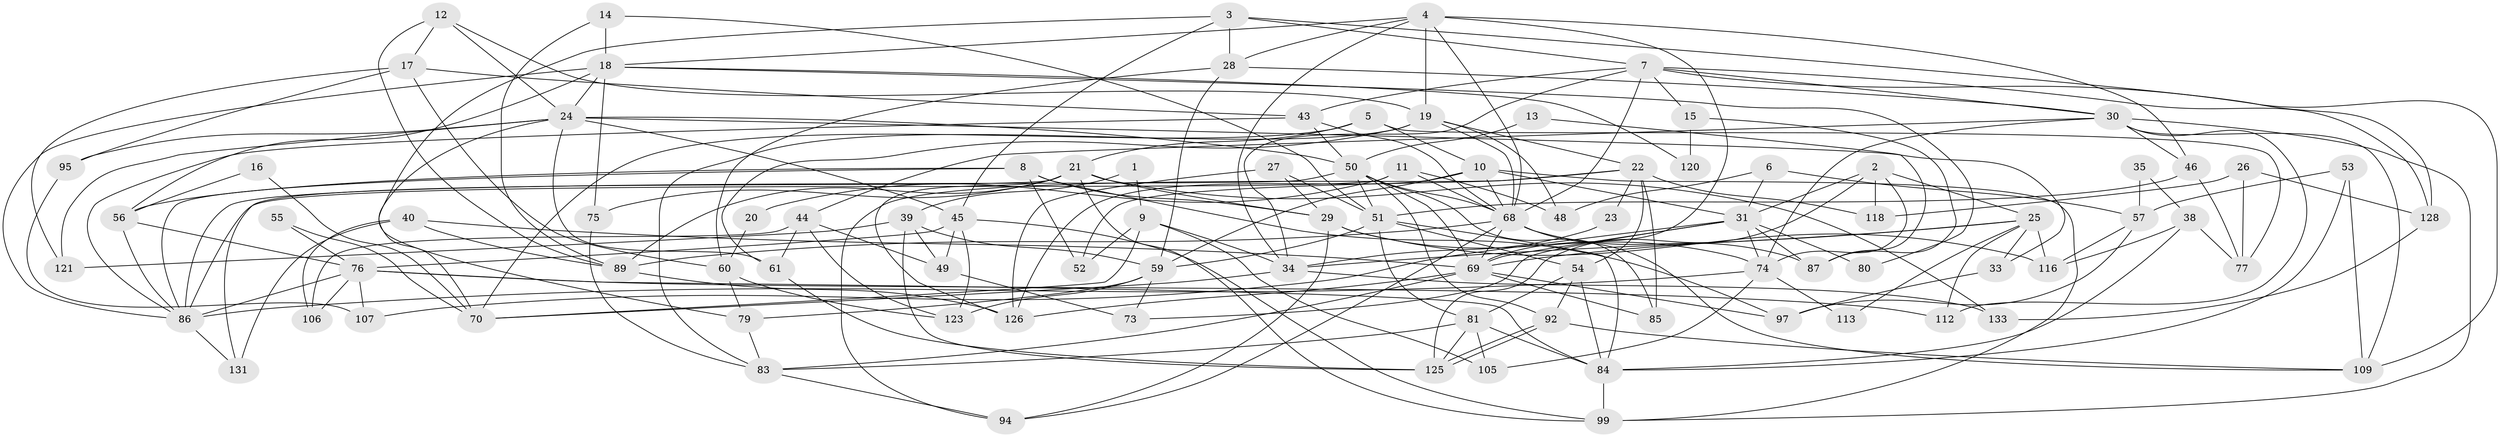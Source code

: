 // Generated by graph-tools (version 1.1) at 2025/23/03/03/25 07:23:58]
// undirected, 92 vertices, 221 edges
graph export_dot {
graph [start="1"]
  node [color=gray90,style=filled];
  1;
  2 [super="+62"];
  3 [super="+36"];
  4 [super="+37"];
  5;
  6 [super="+96"];
  7 [super="+58"];
  8 [super="+129"];
  9 [super="+42"];
  10 [super="+103"];
  11;
  12;
  13;
  14 [super="+71"];
  15;
  16;
  17 [super="+93"];
  18 [super="+115"];
  19 [super="+32"];
  20;
  21 [super="+66"];
  22 [super="+72"];
  23;
  24 [super="+117"];
  25 [super="+41"];
  26;
  27;
  28;
  29 [super="+124"];
  30 [super="+114"];
  31 [super="+88"];
  33;
  34 [super="+108"];
  35;
  38;
  39 [super="+64"];
  40;
  43 [super="+82"];
  44 [super="+65"];
  45 [super="+47"];
  46 [super="+111"];
  48;
  49;
  50 [super="+132"];
  51 [super="+104"];
  52;
  53;
  54;
  55;
  56;
  57;
  59 [super="+67"];
  60 [super="+63"];
  61;
  68 [super="+91"];
  69 [super="+78"];
  70 [super="+100"];
  73;
  74 [super="+101"];
  75;
  76 [super="+90"];
  77;
  79;
  80;
  81 [super="+98"];
  83 [super="+130"];
  84 [super="+127"];
  85;
  86 [super="+119"];
  87;
  89 [super="+110"];
  92 [super="+102"];
  94;
  95;
  97;
  99;
  105 [super="+122"];
  106;
  107;
  109;
  112;
  113;
  116;
  118;
  120;
  121;
  123;
  125;
  126;
  128;
  131;
  133;
  1 -- 9;
  1 -- 39;
  2 -- 31;
  2 -- 25;
  2 -- 125;
  2 -- 74;
  2 -- 118;
  3 -- 28;
  3 -- 45;
  3 -- 128;
  3 -- 79;
  3 -- 7;
  4 -- 69;
  4 -- 28;
  4 -- 46;
  4 -- 34;
  4 -- 19;
  4 -- 68;
  4 -- 18;
  5 -- 77;
  5 -- 70;
  5 -- 21;
  5 -- 10;
  6 -- 31;
  6 -- 48;
  6 -- 57;
  7 -- 15;
  7 -- 30;
  7 -- 68;
  7 -- 43;
  7 -- 128;
  7 -- 109;
  7 -- 34;
  8 -- 56;
  8 -- 52;
  8 -- 29;
  8 -- 86;
  8 -- 97;
  9 -- 52;
  9 -- 105;
  9 -- 70;
  9 -- 34;
  10 -- 99;
  10 -- 126;
  10 -- 31;
  10 -- 59;
  10 -- 68;
  11 -- 48;
  11 -- 68;
  11 -- 20;
  11 -- 86;
  12 -- 24;
  12 -- 17;
  12 -- 89;
  12 -- 19;
  13 -- 50;
  13 -- 87;
  14 -- 51;
  14 -- 89;
  14 -- 18;
  15 -- 87;
  15 -- 120;
  16 -- 56;
  16 -- 70;
  17 -- 43 [weight=2];
  17 -- 95;
  17 -- 60;
  17 -- 121;
  18 -- 75;
  18 -- 24;
  18 -- 86;
  18 -- 80;
  18 -- 56;
  18 -- 120;
  19 -- 22;
  19 -- 48;
  19 -- 68;
  19 -- 61;
  19 -- 83;
  20 -- 60;
  21 -- 99;
  21 -- 29;
  21 -- 133;
  21 -- 131;
  21 -- 89;
  21 -- 75;
  21 -- 126;
  22 -- 85;
  22 -- 52;
  22 -- 54;
  22 -- 118;
  22 -- 94;
  22 -- 23;
  23 -- 34;
  24 -- 95;
  24 -- 121;
  24 -- 33;
  24 -- 61;
  24 -- 70;
  24 -- 45;
  24 -- 50;
  25 -- 112;
  25 -- 33;
  25 -- 113;
  25 -- 116;
  25 -- 69;
  25 -- 34;
  26 -- 77;
  26 -- 118;
  26 -- 128;
  27 -- 51;
  27 -- 126;
  27 -- 29;
  28 -- 59;
  28 -- 30;
  28 -- 60;
  29 -- 74;
  29 -- 94;
  29 -- 116;
  30 -- 44;
  30 -- 46;
  30 -- 99;
  30 -- 109;
  30 -- 112;
  30 -- 74;
  31 -- 73;
  31 -- 80;
  31 -- 69;
  31 -- 87;
  31 -- 107;
  31 -- 74;
  33 -- 97;
  34 -- 133;
  34 -- 70;
  35 -- 38;
  35 -- 57;
  38 -- 84;
  38 -- 77;
  38 -- 116;
  39 -- 125;
  39 -- 49;
  39 -- 121;
  39 -- 59;
  40 -- 131;
  40 -- 69;
  40 -- 106;
  40 -- 89;
  43 -- 50;
  43 -- 68;
  43 -- 86;
  44 -- 49;
  44 -- 61;
  44 -- 106;
  44 -- 123;
  45 -- 99;
  45 -- 76;
  45 -- 49;
  45 -- 123;
  46 -- 77;
  46 -- 51;
  49 -- 73;
  50 -- 69;
  50 -- 92;
  50 -- 68;
  50 -- 51;
  50 -- 85;
  50 -- 86;
  51 -- 81;
  51 -- 84;
  51 -- 54;
  51 -- 59;
  53 -- 84;
  53 -- 109;
  53 -- 57;
  54 -- 92;
  54 -- 84;
  54 -- 81;
  55 -- 76;
  55 -- 70;
  56 -- 86;
  56 -- 76;
  57 -- 97;
  57 -- 116;
  59 -- 123;
  59 -- 73;
  59 -- 79;
  60 -- 123;
  60 -- 79;
  61 -- 125;
  68 -- 109;
  68 -- 87;
  68 -- 89;
  68 -- 94;
  68 -- 69;
  69 -- 85;
  69 -- 97;
  69 -- 126;
  69 -- 83;
  74 -- 113;
  74 -- 86;
  74 -- 105;
  75 -- 83;
  76 -- 106;
  76 -- 107;
  76 -- 112;
  76 -- 86;
  76 -- 84;
  79 -- 83;
  81 -- 125;
  81 -- 83;
  81 -- 84;
  81 -- 105;
  83 -- 94;
  84 -- 99;
  86 -- 131;
  89 -- 126;
  92 -- 125;
  92 -- 125;
  92 -- 109;
  95 -- 107;
  128 -- 133;
}
